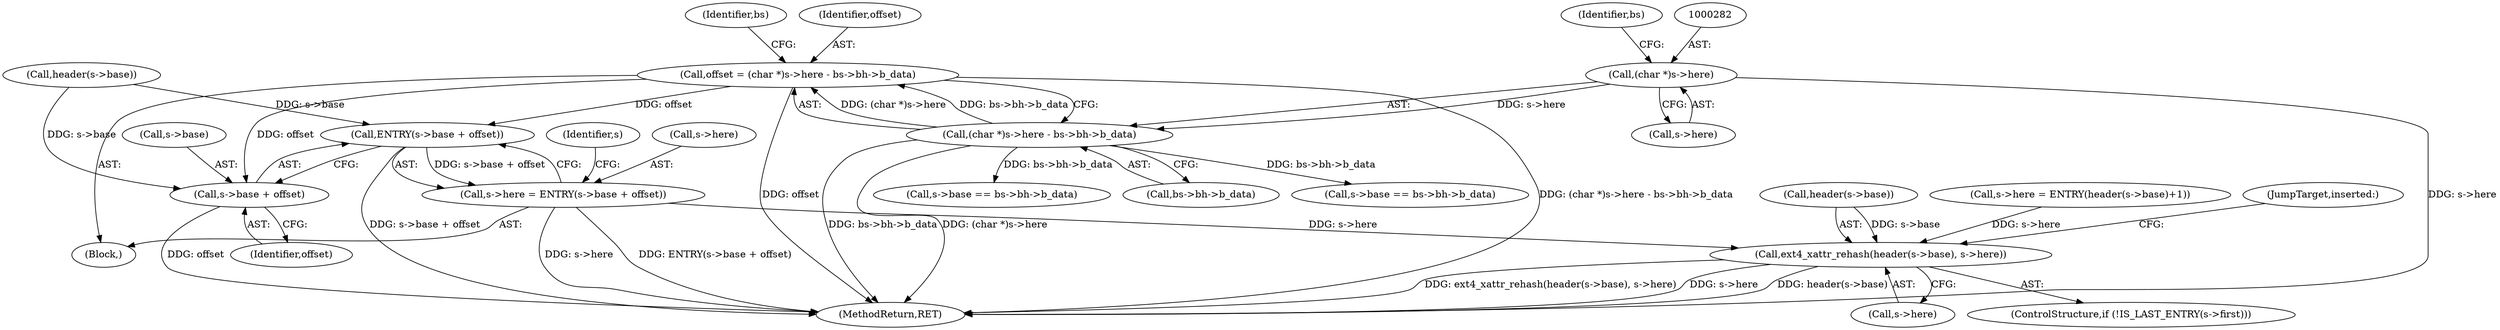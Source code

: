 digraph "0_linux_82939d7999dfc1f1998c4b1c12e2f19edbdff272_3@integer" {
"1000278" [label="(Call,offset = (char *)s->here - bs->bh->b_data)"];
"1000280" [label="(Call,(char *)s->here - bs->bh->b_data)"];
"1000281" [label="(Call,(char *)s->here)"];
"1000367" [label="(Call,ENTRY(s->base + offset))"];
"1000363" [label="(Call,s->here = ENTRY(s->base + offset))"];
"1000488" [label="(Call,ext4_xattr_rehash(header(s->base), s->here))"];
"1000368" [label="(Call,s->base + offset)"];
"1000368" [label="(Call,s->base + offset)"];
"1000372" [label="(Identifier,offset)"];
"1000280" [label="(Call,(char *)s->here - bs->bh->b_data)"];
"1000369" [label="(Call,s->base)"];
"1000589" [label="(Call,s->base == bs->bh->b_data)"];
"1000278" [label="(Call,offset = (char *)s->here - bs->bh->b_data)"];
"1000489" [label="(Call,header(s->base))"];
"1000446" [label="(Call,s->here = ENTRY(header(s->base)+1))"];
"1000496" [label="(JumpTarget,inserted:)"];
"1000293" [label="(Identifier,bs)"];
"1000367" [label="(Call,ENTRY(s->base + offset))"];
"1000364" [label="(Call,s->here)"];
"1000493" [label="(Call,s->here)"];
"1000770" [label="(Call,s->base == bs->bh->b_data)"];
"1000276" [label="(Block,)"];
"1000281" [label="(Call,(char *)s->here)"];
"1000288" [label="(Identifier,bs)"];
"1000363" [label="(Call,s->here = ENTRY(s->base + offset))"];
"1000802" [label="(MethodReturn,RET)"];
"1000356" [label="(Call,header(s->base))"];
"1000286" [label="(Call,bs->bh->b_data)"];
"1000482" [label="(ControlStructure,if (!IS_LAST_ENTRY(s->first)))"];
"1000375" [label="(Identifier,s)"];
"1000283" [label="(Call,s->here)"];
"1000279" [label="(Identifier,offset)"];
"1000488" [label="(Call,ext4_xattr_rehash(header(s->base), s->here))"];
"1000278" -> "1000276"  [label="AST: "];
"1000278" -> "1000280"  [label="CFG: "];
"1000279" -> "1000278"  [label="AST: "];
"1000280" -> "1000278"  [label="AST: "];
"1000293" -> "1000278"  [label="CFG: "];
"1000278" -> "1000802"  [label="DDG: (char *)s->here - bs->bh->b_data"];
"1000278" -> "1000802"  [label="DDG: offset"];
"1000280" -> "1000278"  [label="DDG: (char *)s->here"];
"1000280" -> "1000278"  [label="DDG: bs->bh->b_data"];
"1000278" -> "1000367"  [label="DDG: offset"];
"1000278" -> "1000368"  [label="DDG: offset"];
"1000280" -> "1000286"  [label="CFG: "];
"1000281" -> "1000280"  [label="AST: "];
"1000286" -> "1000280"  [label="AST: "];
"1000280" -> "1000802"  [label="DDG: bs->bh->b_data"];
"1000280" -> "1000802"  [label="DDG: (char *)s->here"];
"1000281" -> "1000280"  [label="DDG: s->here"];
"1000280" -> "1000589"  [label="DDG: bs->bh->b_data"];
"1000280" -> "1000770"  [label="DDG: bs->bh->b_data"];
"1000281" -> "1000283"  [label="CFG: "];
"1000282" -> "1000281"  [label="AST: "];
"1000283" -> "1000281"  [label="AST: "];
"1000288" -> "1000281"  [label="CFG: "];
"1000281" -> "1000802"  [label="DDG: s->here"];
"1000367" -> "1000363"  [label="AST: "];
"1000367" -> "1000368"  [label="CFG: "];
"1000368" -> "1000367"  [label="AST: "];
"1000363" -> "1000367"  [label="CFG: "];
"1000367" -> "1000802"  [label="DDG: s->base + offset"];
"1000367" -> "1000363"  [label="DDG: s->base + offset"];
"1000356" -> "1000367"  [label="DDG: s->base"];
"1000363" -> "1000276"  [label="AST: "];
"1000364" -> "1000363"  [label="AST: "];
"1000375" -> "1000363"  [label="CFG: "];
"1000363" -> "1000802"  [label="DDG: s->here"];
"1000363" -> "1000802"  [label="DDG: ENTRY(s->base + offset)"];
"1000363" -> "1000488"  [label="DDG: s->here"];
"1000488" -> "1000482"  [label="AST: "];
"1000488" -> "1000493"  [label="CFG: "];
"1000489" -> "1000488"  [label="AST: "];
"1000493" -> "1000488"  [label="AST: "];
"1000496" -> "1000488"  [label="CFG: "];
"1000488" -> "1000802"  [label="DDG: header(s->base)"];
"1000488" -> "1000802"  [label="DDG: ext4_xattr_rehash(header(s->base), s->here)"];
"1000488" -> "1000802"  [label="DDG: s->here"];
"1000489" -> "1000488"  [label="DDG: s->base"];
"1000446" -> "1000488"  [label="DDG: s->here"];
"1000368" -> "1000372"  [label="CFG: "];
"1000369" -> "1000368"  [label="AST: "];
"1000372" -> "1000368"  [label="AST: "];
"1000368" -> "1000802"  [label="DDG: offset"];
"1000356" -> "1000368"  [label="DDG: s->base"];
}
